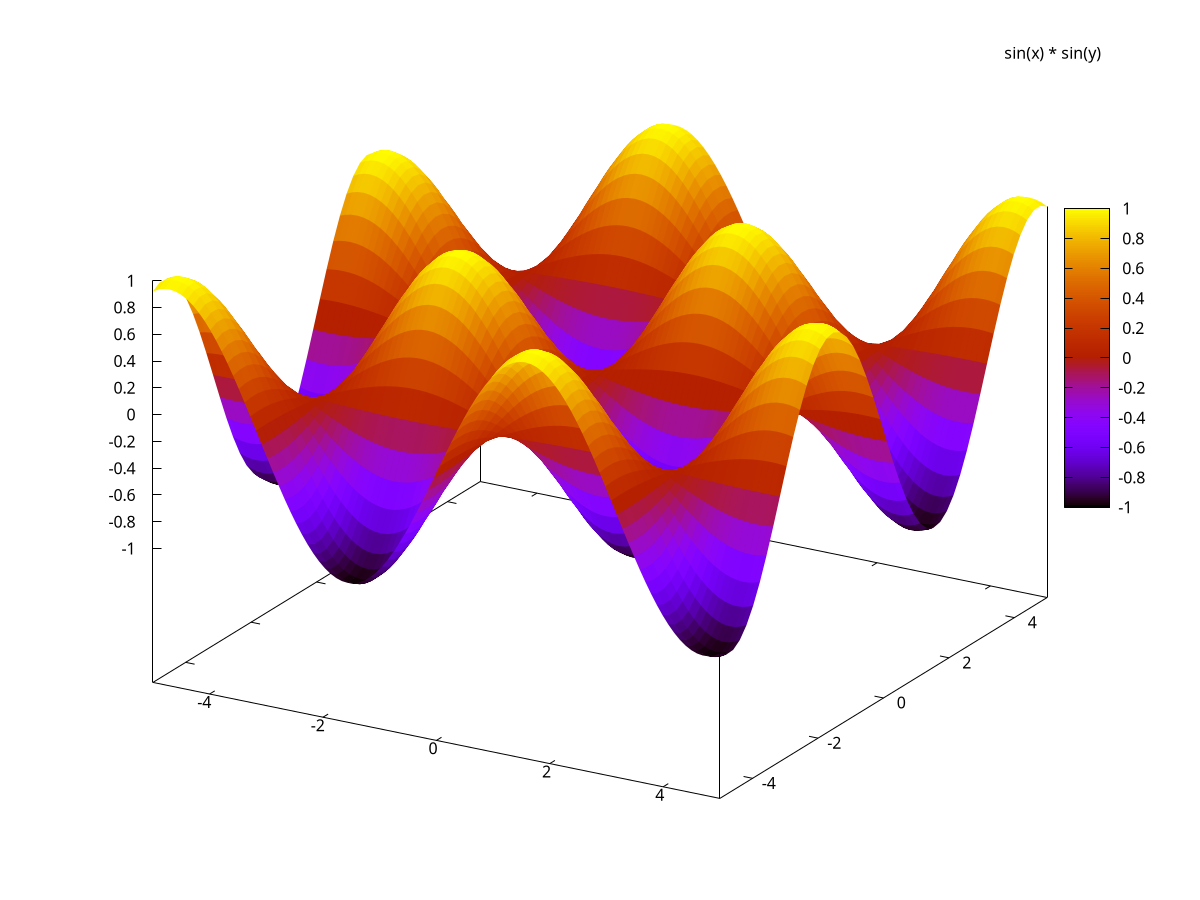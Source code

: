 #/usr/bin/gnuplot


set xrange[-5:5]
set yrange[-5:5]

set isosamples 50

# splot sin(x) * sin(y)
splot sin(x) * sin(y) with pm3d



pause -1



